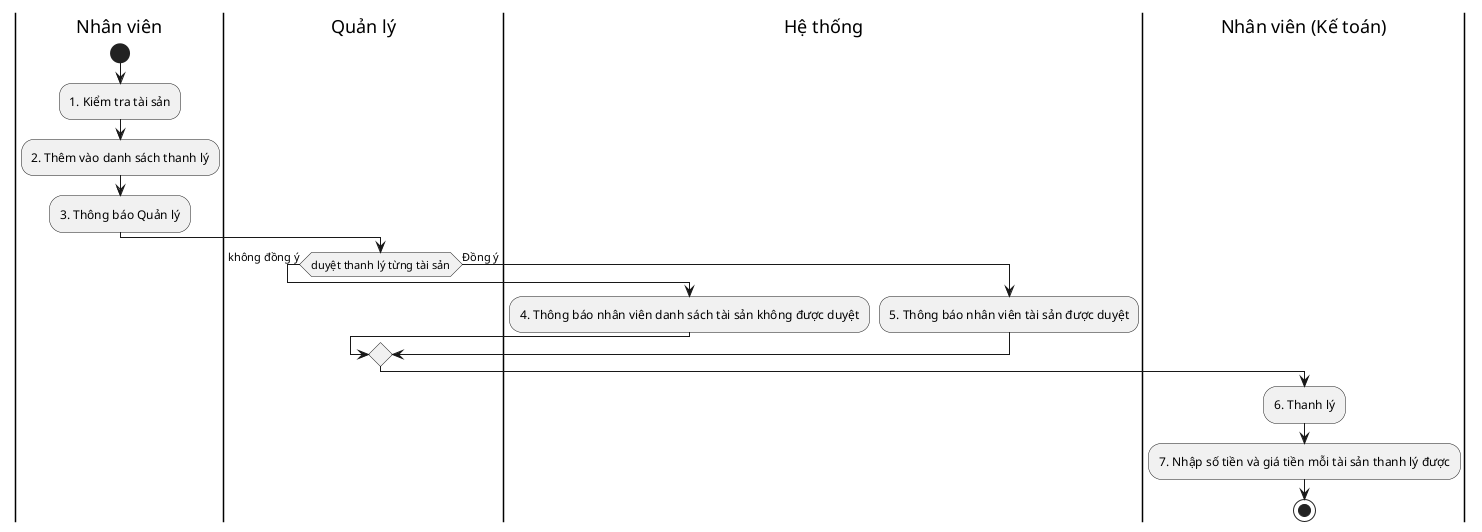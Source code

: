 @startuml
|Nhân viên|
start
:1. Kiểm tra tài sản;
:2. Thêm vào danh sách thanh lý;
:3. Thông báo Quản lý;
|Quản lý|
if (duyệt thanh lý từng tài sản) then (không đồng ý)
    |Hệ thống|
    :4. Thông báo nhân viên danh sách tài sản không được duyệt;
else (Đồng ý)
    :5. Thông báo nhân viên tài sản được duyệt;
endif
|Nhân viên (Kế toán)|
:6. Thanh lý;
:7. Nhập số tiền và giá tiền mỗi tài sản thanh lý được;
stop
@enduml